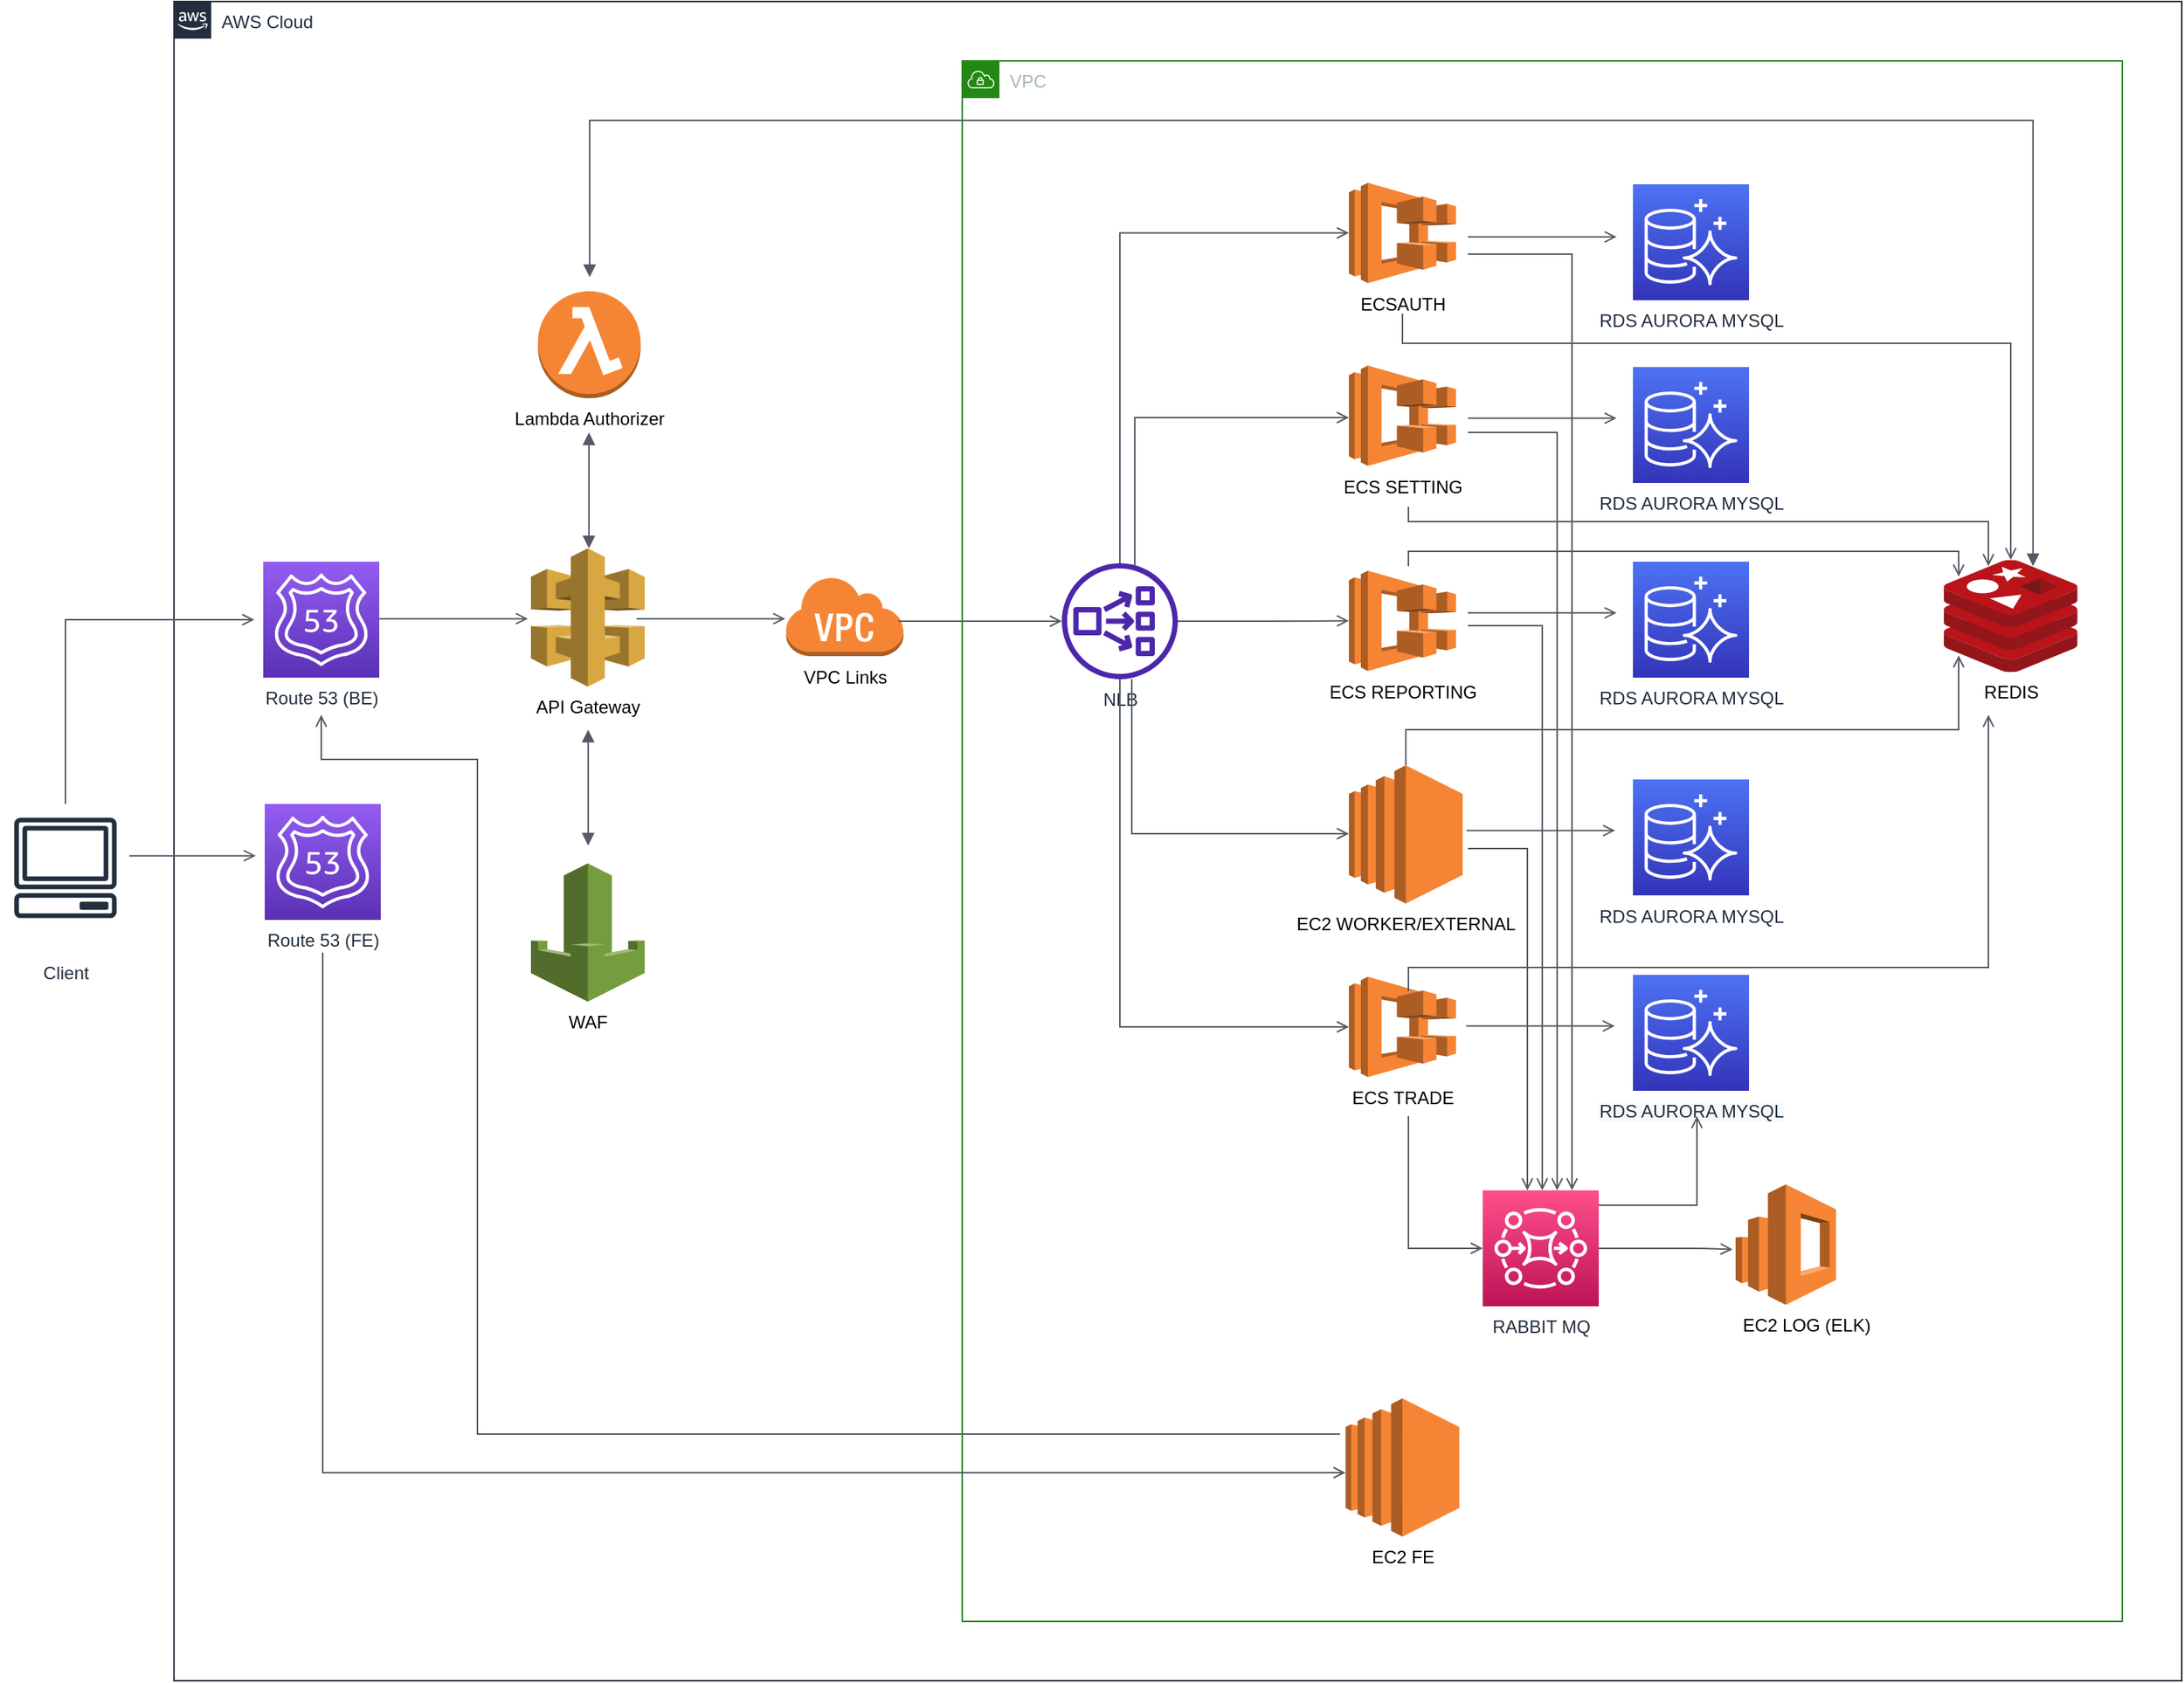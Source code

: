 <mxfile version="17.1.3" type="device"><diagram id="Ht1M8jgEwFfnCIfOTk4-" name="Page-1"><mxGraphModel dx="2636" dy="4179" grid="1" gridSize="10" guides="1" tooltips="1" connect="1" arrows="1" fold="1" page="1" pageScale="1" pageWidth="1169" pageHeight="827" math="0" shadow="0"><root><mxCell id="0"/><mxCell id="1" parent="0"/><mxCell id="fSQmG20cPZc-qUC-EQhL-11" value="VPC" style="points=[[0,0],[0.25,0],[0.5,0],[0.75,0],[1,0],[1,0.25],[1,0.5],[1,0.75],[1,1],[0.75,1],[0.5,1],[0.25,1],[0,1],[0,0.75],[0,0.5],[0,0.25]];outlineConnect=0;gradientColor=none;html=1;whiteSpace=wrap;fontSize=12;fontStyle=0;container=1;pointerEvents=0;collapsible=0;recursiveResize=0;shape=mxgraph.aws4.group;grIcon=mxgraph.aws4.group_vpc;strokeColor=#248814;fillColor=none;verticalAlign=top;align=left;spacingLeft=30;fontColor=#AAB7B8;dashed=0;" parent="1" vertex="1"><mxGeometry x="1016" y="-2090" width="780" height="1050" as="geometry"/></mxCell><mxCell id="UEzPUAAOIrF-is8g5C7q-175" value="AWS Cloud" style="points=[[0,0],[0.25,0],[0.5,0],[0.75,0],[1,0],[1,0.25],[1,0.5],[1,0.75],[1,1],[0.75,1],[0.5,1],[0.25,1],[0,1],[0,0.75],[0,0.5],[0,0.25]];outlineConnect=0;gradientColor=none;html=1;whiteSpace=wrap;fontSize=12;fontStyle=0;shape=mxgraph.aws4.group;grIcon=mxgraph.aws4.group_aws_cloud_alt;strokeColor=#232F3E;fillColor=none;verticalAlign=top;align=left;spacingLeft=30;fontColor=#232F3E;dashed=0;labelBackgroundColor=#ffffff;container=0;pointerEvents=0;collapsible=0;recursiveResize=0;" parent="1" vertex="1"><mxGeometry x="486" y="-2130" width="1350" height="1130" as="geometry"/></mxCell><mxCell id="PVY1I_6OClCvtc3Lmpgo-8" value="Route 53 (BE)" style="sketch=0;points=[[0,0,0],[0.25,0,0],[0.5,0,0],[0.75,0,0],[1,0,0],[0,1,0],[0.25,1,0],[0.5,1,0],[0.75,1,0],[1,1,0],[0,0.25,0],[0,0.5,0],[0,0.75,0],[1,0.25,0],[1,0.5,0],[1,0.75,0]];outlineConnect=0;fontColor=#232F3E;gradientColor=#945DF2;gradientDirection=north;fillColor=#5A30B5;strokeColor=#ffffff;dashed=0;verticalLabelPosition=bottom;verticalAlign=top;align=center;html=1;fontSize=12;fontStyle=0;aspect=fixed;shape=mxgraph.aws4.resourceIcon;resIcon=mxgraph.aws4.route_53;" parent="1" vertex="1"><mxGeometry x="546" y="-1753" width="78" height="78" as="geometry"/></mxCell><mxCell id="PVY1I_6OClCvtc3Lmpgo-9" value="" style="edgeStyle=orthogonalEdgeStyle;html=1;endArrow=open;elbow=vertical;startArrow=none;endFill=0;strokeColor=#545B64;rounded=0;" parent="1" edge="1"><mxGeometry width="100" relative="1" as="geometry"><mxPoint x="624" y="-1714.67" as="sourcePoint"/><mxPoint x="724" y="-1714.67" as="targetPoint"/></mxGeometry></mxCell><mxCell id="PVY1I_6OClCvtc3Lmpgo-10" value="API Gateway" style="outlineConnect=0;dashed=0;verticalLabelPosition=bottom;verticalAlign=top;align=center;html=1;shape=mxgraph.aws3.api_gateway;fillColor=#D9A741;gradientColor=none;" parent="1" vertex="1"><mxGeometry x="726" y="-1762" width="76.5" height="93" as="geometry"/></mxCell><mxCell id="PVY1I_6OClCvtc3Lmpgo-11" value="Lambda Authorizer" style="outlineConnect=0;dashed=0;verticalLabelPosition=bottom;verticalAlign=top;align=center;html=1;shape=mxgraph.aws3.lambda_function;fillColor=#F58534;gradientColor=none;" parent="1" vertex="1"><mxGeometry x="730.75" y="-1935" width="69" height="72" as="geometry"/></mxCell><mxCell id="PVY1I_6OClCvtc3Lmpgo-12" value="VPC Links" style="outlineConnect=0;dashed=0;verticalLabelPosition=bottom;verticalAlign=top;align=center;html=1;shape=mxgraph.aws3.virtual_private_cloud;fillColor=#F58534;gradientColor=none;" parent="1" vertex="1"><mxGeometry x="897" y="-1743.5" width="79.5" height="54" as="geometry"/></mxCell><mxCell id="PVY1I_6OClCvtc3Lmpgo-13" value="" style="edgeStyle=orthogonalEdgeStyle;html=1;endArrow=open;elbow=vertical;startArrow=none;endFill=0;strokeColor=#545B64;rounded=0;" parent="1" edge="1"><mxGeometry width="100" relative="1" as="geometry"><mxPoint x="797" y="-1714.67" as="sourcePoint"/><mxPoint x="897" y="-1714.67" as="targetPoint"/></mxGeometry></mxCell><mxCell id="PVY1I_6OClCvtc3Lmpgo-16" value="ECSAUTH" style="outlineConnect=0;dashed=0;verticalLabelPosition=bottom;verticalAlign=top;align=center;html=1;shape=mxgraph.aws3.ecs;fillColor=#F58534;gradientColor=none;" parent="1" vertex="1"><mxGeometry x="1276" y="-2008" width="72" height="67.5" as="geometry"/></mxCell><mxCell id="PVY1I_6OClCvtc3Lmpgo-20" value="" style="edgeStyle=orthogonalEdgeStyle;html=1;endArrow=block;elbow=vertical;startArrow=block;startFill=1;endFill=1;strokeColor=#545B64;rounded=0;" parent="1" edge="1"><mxGeometry width="100" relative="1" as="geometry"><mxPoint x="765" y="-1762" as="sourcePoint"/><mxPoint x="765" y="-1840" as="targetPoint"/><Array as="points"><mxPoint x="765" y="-1762"/></Array></mxGeometry></mxCell><mxCell id="PVY1I_6OClCvtc3Lmpgo-22" value="EC2 WORKER/EXTERNAL" style="outlineConnect=0;dashed=0;verticalLabelPosition=bottom;verticalAlign=top;align=center;html=1;shape=mxgraph.aws3.ec2;fillColor=#F58534;gradientColor=none;" parent="1" vertex="1"><mxGeometry x="1276" y="-1616" width="76.5" height="93" as="geometry"/></mxCell><mxCell id="PVY1I_6OClCvtc3Lmpgo-23" value="ECS TRADE" style="outlineConnect=0;dashed=0;verticalLabelPosition=bottom;verticalAlign=top;align=center;html=1;shape=mxgraph.aws3.ecs;fillColor=#F58534;gradientColor=none;" parent="1" vertex="1"><mxGeometry x="1276" y="-1473.75" width="72" height="67.5" as="geometry"/></mxCell><mxCell id="PVY1I_6OClCvtc3Lmpgo-24" value="ECS SETTING" style="outlineConnect=0;dashed=0;verticalLabelPosition=bottom;verticalAlign=top;align=center;html=1;shape=mxgraph.aws3.ecs;fillColor=#F58534;gradientColor=none;" parent="1" vertex="1"><mxGeometry x="1276" y="-1885" width="72" height="67.5" as="geometry"/></mxCell><mxCell id="PVY1I_6OClCvtc3Lmpgo-25" value="ECS REPORTING" style="outlineConnect=0;dashed=0;verticalLabelPosition=bottom;verticalAlign=top;align=center;html=1;shape=mxgraph.aws3.ecs;fillColor=#F58534;gradientColor=none;" parent="1" vertex="1"><mxGeometry x="1276" y="-1747" width="72" height="67.5" as="geometry"/></mxCell><mxCell id="PVY1I_6OClCvtc3Lmpgo-28" value="NLB" style="sketch=0;outlineConnect=0;fontColor=#232F3E;gradientColor=none;fillColor=#4D27AA;strokeColor=none;dashed=0;verticalLabelPosition=bottom;verticalAlign=top;align=center;html=1;fontSize=12;fontStyle=0;aspect=fixed;pointerEvents=1;shape=mxgraph.aws4.network_load_balancer;" parent="1" vertex="1"><mxGeometry x="1083" y="-1752" width="78" height="78" as="geometry"/></mxCell><mxCell id="PVY1I_6OClCvtc3Lmpgo-33" value="" style="edgeStyle=orthogonalEdgeStyle;html=1;endArrow=open;elbow=vertical;startArrow=none;endFill=0;strokeColor=#545B64;rounded=0;" parent="1" target="PVY1I_6OClCvtc3Lmpgo-28" edge="1"><mxGeometry width="100" relative="1" as="geometry"><mxPoint x="973" y="-1713" as="sourcePoint"/><mxPoint x="1093.0" y="-1918" as="targetPoint"/><Array as="points"><mxPoint x="973" y="-1713"/></Array></mxGeometry></mxCell><mxCell id="PVY1I_6OClCvtc3Lmpgo-37" value="RDS AURORA MYSQL" style="sketch=0;points=[[0,0,0],[0.25,0,0],[0.5,0,0],[0.75,0,0],[1,0,0],[0,1,0],[0.25,1,0],[0.5,1,0],[0.75,1,0],[1,1,0],[0,0.25,0],[0,0.5,0],[0,0.75,0],[1,0.25,0],[1,0.5,0],[1,0.75,0]];outlineConnect=0;fontColor=#232F3E;gradientColor=#4D72F3;gradientDirection=north;fillColor=#3334B9;strokeColor=#ffffff;dashed=0;verticalLabelPosition=bottom;verticalAlign=top;align=center;html=1;fontSize=12;fontStyle=0;aspect=fixed;shape=mxgraph.aws4.resourceIcon;resIcon=mxgraph.aws4.aurora;" parent="1" vertex="1"><mxGeometry x="1467" y="-2007" width="78" height="78" as="geometry"/></mxCell><mxCell id="PVY1I_6OClCvtc3Lmpgo-38" value="RDS AURORA MYSQL" style="sketch=0;points=[[0,0,0],[0.25,0,0],[0.5,0,0],[0.75,0,0],[1,0,0],[0,1,0],[0.25,1,0],[0.5,1,0],[0.75,1,0],[1,1,0],[0,0.25,0],[0,0.5,0],[0,0.75,0],[1,0.25,0],[1,0.5,0],[1,0.75,0]];outlineConnect=0;fontColor=#232F3E;gradientColor=#4D72F3;gradientDirection=north;fillColor=#3334B9;strokeColor=#ffffff;dashed=0;verticalLabelPosition=bottom;verticalAlign=top;align=center;html=1;fontSize=12;fontStyle=0;aspect=fixed;shape=mxgraph.aws4.resourceIcon;resIcon=mxgraph.aws4.aurora;" parent="1" vertex="1"><mxGeometry x="1467" y="-1753" width="78" height="78" as="geometry"/></mxCell><mxCell id="PVY1I_6OClCvtc3Lmpgo-39" value="RDS AURORA MYSQL" style="sketch=0;points=[[0,0,0],[0.25,0,0],[0.5,0,0],[0.75,0,0],[1,0,0],[0,1,0],[0.25,1,0],[0.5,1,0],[0.75,1,0],[1,1,0],[0,0.25,0],[0,0.5,0],[0,0.75,0],[1,0.25,0],[1,0.5,0],[1,0.75,0]];outlineConnect=0;fontColor=#232F3E;gradientColor=#4D72F3;gradientDirection=north;fillColor=#3334B9;strokeColor=#ffffff;dashed=0;verticalLabelPosition=bottom;verticalAlign=top;align=center;html=1;fontSize=12;fontStyle=0;aspect=fixed;shape=mxgraph.aws4.resourceIcon;resIcon=mxgraph.aws4.aurora;" parent="1" vertex="1"><mxGeometry x="1467" y="-1884" width="78" height="78" as="geometry"/></mxCell><mxCell id="PVY1I_6OClCvtc3Lmpgo-40" value="&lt;meta charset=&quot;utf-8&quot;&gt;&lt;span style=&quot;color: rgb(35, 47, 62); font-family: helvetica; font-size: 12px; font-style: normal; font-weight: 400; letter-spacing: normal; text-align: center; text-indent: 0px; text-transform: none; word-spacing: 0px; background-color: rgb(248, 249, 250); display: inline; float: none;&quot;&gt;RDS AURORA MYSQL&lt;/span&gt;" style="sketch=0;points=[[0,0,0],[0.25,0,0],[0.5,0,0],[0.75,0,0],[1,0,0],[0,1,0],[0.25,1,0],[0.5,1,0],[0.75,1,0],[1,1,0],[0,0.25,0],[0,0.5,0],[0,0.75,0],[1,0.25,0],[1,0.5,0],[1,0.75,0]];outlineConnect=0;fontColor=#232F3E;gradientColor=#4D72F3;gradientDirection=north;fillColor=#3334B9;strokeColor=#ffffff;dashed=0;verticalLabelPosition=bottom;verticalAlign=top;align=center;html=1;fontSize=12;fontStyle=0;aspect=fixed;shape=mxgraph.aws4.resourceIcon;resIcon=mxgraph.aws4.aurora;" parent="1" vertex="1"><mxGeometry x="1467" y="-1475" width="78" height="78" as="geometry"/></mxCell><mxCell id="PVY1I_6OClCvtc3Lmpgo-41" value="RDS AURORA MYSQL" style="sketch=0;points=[[0,0,0],[0.25,0,0],[0.5,0,0],[0.75,0,0],[1,0,0],[0,1,0],[0.25,1,0],[0.5,1,0],[0.75,1,0],[1,1,0],[0,0.25,0],[0,0.5,0],[0,0.75,0],[1,0.25,0],[1,0.5,0],[1,0.75,0]];outlineConnect=0;fontColor=#232F3E;gradientColor=#4D72F3;gradientDirection=north;fillColor=#3334B9;strokeColor=#ffffff;dashed=0;verticalLabelPosition=bottom;verticalAlign=top;align=center;html=1;fontSize=12;fontStyle=0;aspect=fixed;shape=mxgraph.aws4.resourceIcon;resIcon=mxgraph.aws4.aurora;" parent="1" vertex="1"><mxGeometry x="1467" y="-1606.5" width="78" height="78" as="geometry"/></mxCell><mxCell id="PVY1I_6OClCvtc3Lmpgo-47" value="" style="edgeStyle=orthogonalEdgeStyle;html=1;endArrow=open;elbow=vertical;startArrow=none;endFill=0;strokeColor=#545B64;rounded=0;" parent="1" source="PVY1I_6OClCvtc3Lmpgo-28" target="PVY1I_6OClCvtc3Lmpgo-25" edge="1"><mxGeometry width="100" relative="1" as="geometry"><mxPoint x="1176" y="-1714.71" as="sourcePoint"/><mxPoint x="1276" y="-1714.71" as="targetPoint"/><Array as="points"/></mxGeometry></mxCell><mxCell id="PVY1I_6OClCvtc3Lmpgo-48" value="" style="edgeStyle=orthogonalEdgeStyle;html=1;endArrow=open;elbow=vertical;startArrow=none;endFill=0;strokeColor=#545B64;rounded=0;" parent="1" source="PVY1I_6OClCvtc3Lmpgo-28" target="PVY1I_6OClCvtc3Lmpgo-22" edge="1"><mxGeometry width="100" relative="1" as="geometry"><mxPoint x="1166" y="-1567.0" as="sourcePoint"/><mxPoint x="1270" y="-1570" as="targetPoint"/><Array as="points"><mxPoint x="1130" y="-1570"/></Array></mxGeometry></mxCell><mxCell id="PVY1I_6OClCvtc3Lmpgo-49" value="" style="edgeStyle=orthogonalEdgeStyle;html=1;endArrow=open;elbow=vertical;startArrow=none;endFill=0;strokeColor=#545B64;rounded=0;" parent="1" source="PVY1I_6OClCvtc3Lmpgo-28" target="PVY1I_6OClCvtc3Lmpgo-23" edge="1"><mxGeometry width="100" relative="1" as="geometry"><mxPoint x="1166" y="-1436.71" as="sourcePoint"/><mxPoint x="1270" y="-1440" as="targetPoint"/><Array as="points"><mxPoint x="1122" y="-1440"/></Array></mxGeometry></mxCell><mxCell id="PVY1I_6OClCvtc3Lmpgo-51" value="" style="edgeStyle=orthogonalEdgeStyle;html=1;endArrow=open;elbow=vertical;startArrow=none;endFill=0;strokeColor=#545B64;rounded=0;" parent="1" edge="1"><mxGeometry width="100" relative="1" as="geometry"><mxPoint x="1356" y="-1971.59" as="sourcePoint"/><mxPoint x="1456" y="-1971.59" as="targetPoint"/></mxGeometry></mxCell><mxCell id="PVY1I_6OClCvtc3Lmpgo-52" value="" style="edgeStyle=orthogonalEdgeStyle;html=1;endArrow=open;elbow=vertical;startArrow=none;endFill=0;strokeColor=#545B64;rounded=0;" parent="1" edge="1"><mxGeometry width="100" relative="1" as="geometry"><mxPoint x="1356" y="-1849.59" as="sourcePoint"/><mxPoint x="1456" y="-1849.59" as="targetPoint"/></mxGeometry></mxCell><mxCell id="PVY1I_6OClCvtc3Lmpgo-53" value="" style="edgeStyle=orthogonalEdgeStyle;html=1;endArrow=open;elbow=vertical;startArrow=none;endFill=0;strokeColor=#545B64;rounded=0;" parent="1" edge="1"><mxGeometry width="100" relative="1" as="geometry"><mxPoint x="1356" y="-1718.59" as="sourcePoint"/><mxPoint x="1456" y="-1718.59" as="targetPoint"/></mxGeometry></mxCell><mxCell id="PVY1I_6OClCvtc3Lmpgo-54" value="" style="edgeStyle=orthogonalEdgeStyle;html=1;endArrow=open;elbow=vertical;startArrow=none;endFill=0;strokeColor=#545B64;rounded=0;" parent="1" edge="1"><mxGeometry width="100" relative="1" as="geometry"><mxPoint x="1355" y="-1572.09" as="sourcePoint"/><mxPoint x="1455" y="-1572.09" as="targetPoint"/></mxGeometry></mxCell><mxCell id="PVY1I_6OClCvtc3Lmpgo-55" value="" style="edgeStyle=orthogonalEdgeStyle;html=1;endArrow=open;elbow=vertical;startArrow=none;endFill=0;strokeColor=#545B64;rounded=0;" parent="1" edge="1"><mxGeometry width="100" relative="1" as="geometry"><mxPoint x="1354.8" y="-1440.59" as="sourcePoint"/><mxPoint x="1454.8" y="-1440.59" as="targetPoint"/></mxGeometry></mxCell><mxCell id="PVY1I_6OClCvtc3Lmpgo-57" value="REDIS" style="sketch=0;aspect=fixed;html=1;points=[];align=center;image;fontSize=12;image=img/lib/mscae/Cache_Redis_Product.svg;" parent="1" vertex="1"><mxGeometry x="1676" y="-1754.25" width="89.88" height="75.5" as="geometry"/></mxCell><mxCell id="PVY1I_6OClCvtc3Lmpgo-58" value="" style="edgeStyle=orthogonalEdgeStyle;html=1;endArrow=open;elbow=vertical;startArrow=none;endFill=0;strokeColor=#545B64;rounded=0;" parent="1" target="PVY1I_6OClCvtc3Lmpgo-57" edge="1"><mxGeometry width="100" relative="1" as="geometry"><mxPoint x="1312" y="-1920" as="sourcePoint"/><mxPoint x="1467" y="-2000.0" as="targetPoint"/><Array as="points"><mxPoint x="1312" y="-1900"/><mxPoint x="1721" y="-1900"/></Array></mxGeometry></mxCell><mxCell id="PVY1I_6OClCvtc3Lmpgo-60" value="" style="edgeStyle=orthogonalEdgeStyle;html=1;endArrow=block;elbow=vertical;startArrow=block;startFill=1;endFill=1;strokeColor=#545B64;rounded=0;" parent="1" edge="1"><mxGeometry width="100" relative="1" as="geometry"><mxPoint x="765.48" y="-1944.5" as="sourcePoint"/><mxPoint x="1736" y="-1750" as="targetPoint"/><Array as="points"><mxPoint x="766" y="-2050"/><mxPoint x="1736" y="-2050"/></Array></mxGeometry></mxCell><mxCell id="PVY1I_6OClCvtc3Lmpgo-61" value="" style="edgeStyle=orthogonalEdgeStyle;html=1;endArrow=open;elbow=vertical;startArrow=none;endFill=0;strokeColor=#545B64;rounded=0;" parent="1" edge="1"><mxGeometry width="100" relative="1" as="geometry"><mxPoint x="1316" y="-1790" as="sourcePoint"/><mxPoint x="1706" y="-1750" as="targetPoint"/><Array as="points"><mxPoint x="1316" y="-1780"/><mxPoint x="1706" y="-1780"/></Array></mxGeometry></mxCell><mxCell id="PVY1I_6OClCvtc3Lmpgo-62" value="" style="edgeStyle=orthogonalEdgeStyle;html=1;endArrow=open;elbow=vertical;startArrow=none;endFill=0;strokeColor=#545B64;rounded=0;" parent="1" edge="1"><mxGeometry width="100" relative="1" as="geometry"><mxPoint x="1316" y="-1750" as="sourcePoint"/><mxPoint x="1686" y="-1743" as="targetPoint"/><Array as="points"><mxPoint x="1316" y="-1760"/><mxPoint x="1686" y="-1760"/></Array></mxGeometry></mxCell><mxCell id="PVY1I_6OClCvtc3Lmpgo-65" value="" style="edgeStyle=orthogonalEdgeStyle;html=1;endArrow=open;elbow=vertical;startArrow=none;endFill=0;strokeColor=#545B64;rounded=0;" parent="1" source="PVY1I_6OClCvtc3Lmpgo-22" edge="1"><mxGeometry width="100" relative="1" as="geometry"><mxPoint x="1321" y="-1733.5" as="sourcePoint"/><mxPoint x="1686" y="-1690" as="targetPoint"/><Array as="points"><mxPoint x="1314" y="-1640"/><mxPoint x="1686" y="-1640"/></Array></mxGeometry></mxCell><mxCell id="PVY1I_6OClCvtc3Lmpgo-66" value="" style="edgeStyle=orthogonalEdgeStyle;html=1;endArrow=open;elbow=vertical;startArrow=none;endFill=0;strokeColor=#545B64;rounded=0;" parent="1" edge="1"><mxGeometry width="100" relative="1" as="geometry"><mxPoint x="1316" y="-1464" as="sourcePoint"/><mxPoint x="1706" y="-1650" as="targetPoint"/><Array as="points"><mxPoint x="1316" y="-1464"/><mxPoint x="1316" y="-1480"/><mxPoint x="1706" y="-1480"/></Array></mxGeometry></mxCell><mxCell id="fSQmG20cPZc-qUC-EQhL-1" value="RABBIT MQ" style="sketch=0;points=[[0,0,0],[0.25,0,0],[0.5,0,0],[0.75,0,0],[1,0,0],[0,1,0],[0.25,1,0],[0.5,1,0],[0.75,1,0],[1,1,0],[0,0.25,0],[0,0.5,0],[0,0.75,0],[1,0.25,0],[1,0.5,0],[1,0.75,0]];outlineConnect=0;fontColor=#232F3E;gradientColor=#FF4F8B;gradientDirection=north;fillColor=#BC1356;strokeColor=#ffffff;dashed=0;verticalLabelPosition=bottom;verticalAlign=top;align=center;html=1;fontSize=12;fontStyle=0;aspect=fixed;shape=mxgraph.aws4.resourceIcon;resIcon=mxgraph.aws4.mq;" parent="1" vertex="1"><mxGeometry x="1366" y="-1330" width="78" height="78" as="geometry"/></mxCell><mxCell id="fSQmG20cPZc-qUC-EQhL-4" value="" style="edgeStyle=orthogonalEdgeStyle;html=1;endArrow=open;elbow=vertical;startArrow=none;endFill=0;strokeColor=#545B64;rounded=0;" parent="1" target="fSQmG20cPZc-qUC-EQhL-1" edge="1"><mxGeometry width="100" relative="1" as="geometry"><mxPoint x="1316" y="-1380" as="sourcePoint"/><mxPoint x="1406.0" y="-1370.0" as="targetPoint"/><Array as="points"><mxPoint x="1316" y="-1380"/><mxPoint x="1316" y="-1291"/></Array></mxGeometry></mxCell><mxCell id="fSQmG20cPZc-qUC-EQhL-7" value="" style="edgeStyle=orthogonalEdgeStyle;html=1;endArrow=open;elbow=vertical;startArrow=none;endFill=0;strokeColor=#545B64;rounded=0;" parent="1" target="fSQmG20cPZc-qUC-EQhL-1" edge="1"><mxGeometry width="100" relative="1" as="geometry"><mxPoint x="1356" y="-1560" as="sourcePoint"/><mxPoint x="1430" y="-1470.966" as="targetPoint"/><Array as="points"><mxPoint x="1396" y="-1560"/></Array></mxGeometry></mxCell><mxCell id="fSQmG20cPZc-qUC-EQhL-8" value="" style="edgeStyle=orthogonalEdgeStyle;html=1;endArrow=open;elbow=vertical;startArrow=none;endFill=0;strokeColor=#545B64;rounded=0;" parent="1" edge="1"><mxGeometry width="100" relative="1" as="geometry"><mxPoint x="1356" y="-1710" as="sourcePoint"/><mxPoint x="1406" y="-1330" as="targetPoint"/><Array as="points"><mxPoint x="1406" y="-1710"/></Array></mxGeometry></mxCell><mxCell id="fSQmG20cPZc-qUC-EQhL-9" value="" style="edgeStyle=orthogonalEdgeStyle;html=1;endArrow=open;elbow=vertical;startArrow=none;endFill=0;strokeColor=#545B64;rounded=0;" parent="1" edge="1"><mxGeometry width="100" relative="1" as="geometry"><mxPoint x="1356" y="-1840" as="sourcePoint"/><mxPoint x="1416" y="-1330" as="targetPoint"/><Array as="points"><mxPoint x="1416" y="-1840"/></Array></mxGeometry></mxCell><mxCell id="fSQmG20cPZc-qUC-EQhL-10" value="" style="edgeStyle=orthogonalEdgeStyle;html=1;endArrow=open;elbow=vertical;startArrow=none;endFill=0;strokeColor=#545B64;rounded=0;" parent="1" edge="1"><mxGeometry width="100" relative="1" as="geometry"><mxPoint x="1356" y="-1960" as="sourcePoint"/><mxPoint x="1426" y="-1330" as="targetPoint"/><Array as="points"><mxPoint x="1426" y="-1960"/></Array></mxGeometry></mxCell><mxCell id="fSQmG20cPZc-qUC-EQhL-13" value="WAF" style="outlineConnect=0;dashed=0;verticalLabelPosition=bottom;verticalAlign=top;align=center;html=1;shape=mxgraph.aws3.waf;fillColor=#759C3E;gradientColor=none;" parent="1" vertex="1"><mxGeometry x="726" y="-1550" width="76.5" height="93" as="geometry"/></mxCell><mxCell id="fSQmG20cPZc-qUC-EQhL-14" value="" style="edgeStyle=orthogonalEdgeStyle;html=1;endArrow=block;elbow=vertical;startArrow=block;startFill=1;endFill=1;strokeColor=#545B64;rounded=0;" parent="1" edge="1"><mxGeometry width="100" relative="1" as="geometry"><mxPoint x="764.48" y="-1562.0" as="sourcePoint"/><mxPoint x="764.48" y="-1640" as="targetPoint"/><Array as="points"><mxPoint x="764.48" y="-1562"/></Array></mxGeometry></mxCell><mxCell id="KePBYywT6GqdvjMm9iP1-5" value="" style="edgeStyle=orthogonalEdgeStyle;html=1;endArrow=open;elbow=vertical;startArrow=none;endFill=0;strokeColor=#545B64;rounded=0;entryX=0;entryY=0.5;entryDx=0;entryDy=0;entryPerimeter=0;" parent="1" source="PVY1I_6OClCvtc3Lmpgo-28" target="PVY1I_6OClCvtc3Lmpgo-16" edge="1"><mxGeometry width="100" relative="1" as="geometry"><mxPoint x="1120" y="-1790.0" as="sourcePoint"/><mxPoint x="1220" y="-1790.0" as="targetPoint"/><Array as="points"><mxPoint x="1122" y="-1974"/></Array></mxGeometry></mxCell><mxCell id="KePBYywT6GqdvjMm9iP1-6" value="" style="edgeStyle=orthogonalEdgeStyle;html=1;endArrow=open;elbow=vertical;startArrow=none;endFill=0;strokeColor=#545B64;rounded=0;" parent="1" target="PVY1I_6OClCvtc3Lmpgo-24" edge="1"><mxGeometry width="100" relative="1" as="geometry"><mxPoint x="1132" y="-1750" as="sourcePoint"/><mxPoint x="1270" y="-1850" as="targetPoint"/><Array as="points"><mxPoint x="1132" y="-1850"/></Array></mxGeometry></mxCell><mxCell id="KePBYywT6GqdvjMm9iP1-10" value="" style="edgeStyle=orthogonalEdgeStyle;html=1;endArrow=open;elbow=vertical;startArrow=none;endFill=0;strokeColor=#545B64;rounded=0;exitX=1;exitY=0.5;exitDx=0;exitDy=0;exitPerimeter=0;" parent="1" source="fSQmG20cPZc-qUC-EQhL-1" edge="1"><mxGeometry width="100" relative="1" as="geometry"><mxPoint x="1450" y="-1290.33" as="sourcePoint"/><mxPoint x="1534" y="-1290.267" as="targetPoint"/><Array as="points"><mxPoint x="1510" y="-1290"/></Array></mxGeometry></mxCell><mxCell id="1lzPC_dZs-HEh0alfxvO-2" value="" style="edgeStyle=orthogonalEdgeStyle;html=1;endArrow=open;elbow=vertical;startArrow=none;endFill=0;strokeColor=#545B64;rounded=0;" parent="1" edge="1"><mxGeometry width="100" relative="1" as="geometry"><mxPoint x="1444" y="-1320" as="sourcePoint"/><mxPoint x="1510" y="-1380" as="targetPoint"/><Array as="points"><mxPoint x="1510" y="-1320"/><mxPoint x="1510" y="-1380"/></Array></mxGeometry></mxCell><mxCell id="1lzPC_dZs-HEh0alfxvO-3" value="&lt;span style=&quot;white-space: pre&quot;&gt;&#9;&lt;/span&gt;EC2 LOG (ELK)" style="outlineConnect=0;dashed=0;verticalLabelPosition=bottom;verticalAlign=top;align=center;html=1;shape=mxgraph.aws3.elasticsearch_service;fillColor=#F58534;gradientColor=none;" parent="1" vertex="1"><mxGeometry x="1536" y="-1334" width="67.5" height="81" as="geometry"/></mxCell><mxCell id="1lzPC_dZs-HEh0alfxvO-4" value="EC2 FE" style="outlineConnect=0;dashed=0;verticalLabelPosition=bottom;verticalAlign=top;align=center;html=1;shape=mxgraph.aws3.ec2;fillColor=#F58534;gradientColor=none;" parent="1" vertex="1"><mxGeometry x="1273.75" y="-1190" width="76.5" height="93" as="geometry"/></mxCell><mxCell id="1lzPC_dZs-HEh0alfxvO-5" value="Route 53 (FE)" style="sketch=0;points=[[0,0,0],[0.25,0,0],[0.5,0,0],[0.75,0,0],[1,0,0],[0,1,0],[0.25,1,0],[0.5,1,0],[0.75,1,0],[1,1,0],[0,0.25,0],[0,0.5,0],[0,0.75,0],[1,0.25,0],[1,0.5,0],[1,0.75,0]];outlineConnect=0;fontColor=#232F3E;gradientColor=#945DF2;gradientDirection=north;fillColor=#5A30B5;strokeColor=#ffffff;dashed=0;verticalLabelPosition=bottom;verticalAlign=top;align=center;html=1;fontSize=12;fontStyle=0;aspect=fixed;shape=mxgraph.aws4.resourceIcon;resIcon=mxgraph.aws4.route_53;" parent="1" vertex="1"><mxGeometry x="547" y="-1590" width="78" height="78" as="geometry"/></mxCell><mxCell id="1lzPC_dZs-HEh0alfxvO-7" value="" style="edgeStyle=orthogonalEdgeStyle;html=1;endArrow=open;elbow=vertical;startArrow=none;endFill=0;strokeColor=#545B64;rounded=0;" parent="1" edge="1"><mxGeometry width="100" relative="1" as="geometry"><mxPoint x="441" y="-1555.17" as="sourcePoint"/><mxPoint x="541" y="-1555.17" as="targetPoint"/></mxGeometry></mxCell><mxCell id="1lzPC_dZs-HEh0alfxvO-8" value="&lt;br&gt;Client" style="sketch=0;outlineConnect=0;fontColor=#232F3E;gradientColor=none;strokeColor=#232F3E;fillColor=#ffffff;dashed=0;verticalLabelPosition=bottom;verticalAlign=top;align=center;html=1;fontSize=12;fontStyle=0;aspect=fixed;shape=mxgraph.aws4.resourceIcon;resIcon=mxgraph.aws4.client;" parent="1" vertex="1"><mxGeometry x="370" y="-1590" width="86" height="86" as="geometry"/></mxCell><mxCell id="1lzPC_dZs-HEh0alfxvO-9" value="" style="edgeStyle=orthogonalEdgeStyle;html=1;endArrow=open;elbow=vertical;startArrow=none;endFill=0;strokeColor=#545B64;rounded=0;" parent="1" target="1lzPC_dZs-HEh0alfxvO-4" edge="1"><mxGeometry width="100" relative="1" as="geometry"><mxPoint x="586" y="-1490" as="sourcePoint"/><mxPoint x="680" y="-1406.25" as="targetPoint"/><Array as="points"><mxPoint x="586" y="-1140"/></Array></mxGeometry></mxCell><mxCell id="1lzPC_dZs-HEh0alfxvO-11" value="" style="edgeStyle=orthogonalEdgeStyle;html=1;endArrow=open;elbow=vertical;startArrow=none;endFill=0;strokeColor=#545B64;rounded=0;" parent="1" source="1lzPC_dZs-HEh0alfxvO-8" edge="1"><mxGeometry width="100" relative="1" as="geometry"><mxPoint x="446" y="-1713.77" as="sourcePoint"/><mxPoint x="540" y="-1714" as="targetPoint"/><Array as="points"><mxPoint x="413" y="-1714"/></Array></mxGeometry></mxCell><mxCell id="1lzPC_dZs-HEh0alfxvO-12" value="" style="edgeStyle=orthogonalEdgeStyle;html=1;endArrow=open;elbow=vertical;startArrow=none;endFill=0;strokeColor=#545B64;rounded=0;" parent="1" edge="1"><mxGeometry width="100" relative="1" as="geometry"><mxPoint x="1270" y="-1166" as="sourcePoint"/><mxPoint x="585" y="-1650" as="targetPoint"/><Array as="points"><mxPoint x="690" y="-1166"/><mxPoint x="690" y="-1620"/><mxPoint x="585" y="-1620"/></Array></mxGeometry></mxCell></root></mxGraphModel></diagram></mxfile>